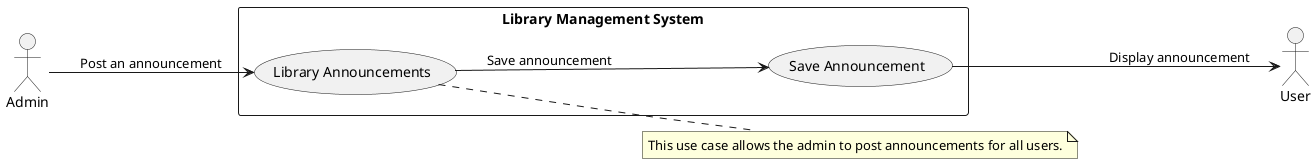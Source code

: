 @startuml
left to right direction

actor Admin
actor User

rectangle "Library Management System" {
    usecase "Library Announcements" as UC7
    usecase "Save Announcement" as UC8
}

Admin --> UC7 : "Post an announcement"
UC7 --> UC8 : "Save announcement"
UC8 --> User : "Display announcement"

note right of UC7
This use case allows the admin to post announcements for all users.
end note

@enduml
